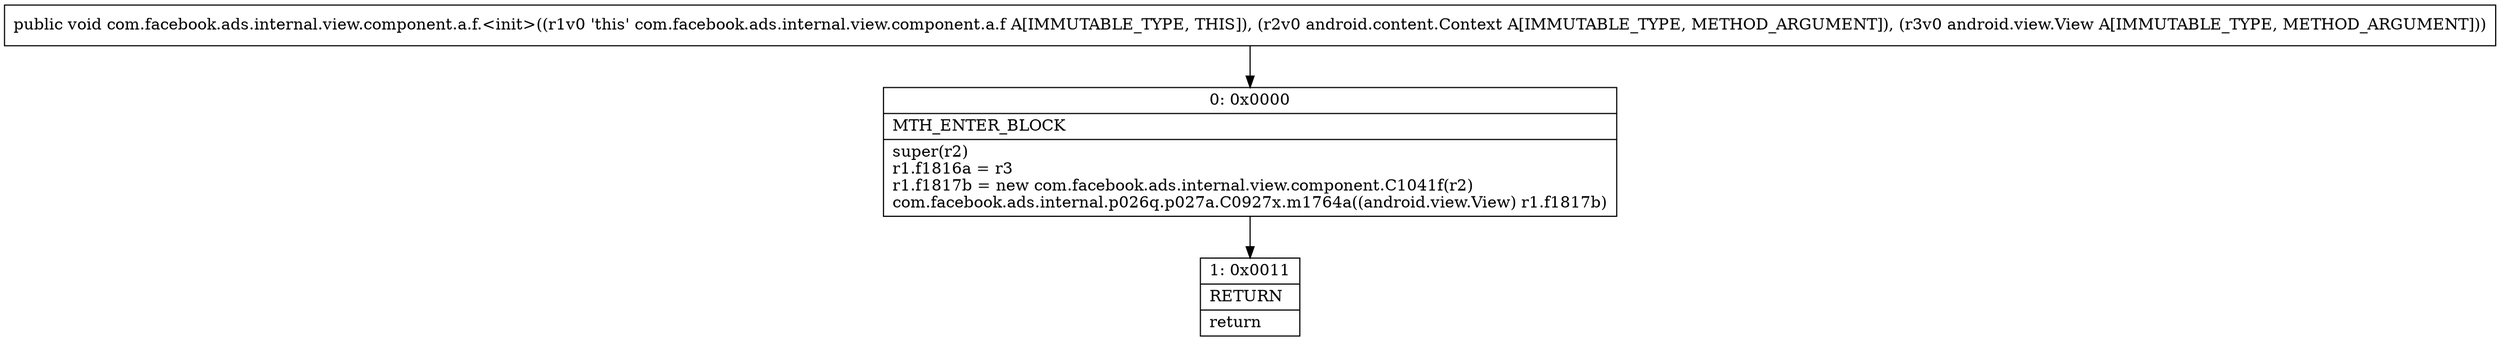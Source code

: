 digraph "CFG forcom.facebook.ads.internal.view.component.a.f.\<init\>(Landroid\/content\/Context;Landroid\/view\/View;)V" {
Node_0 [shape=record,label="{0\:\ 0x0000|MTH_ENTER_BLOCK\l|super(r2)\lr1.f1816a = r3\lr1.f1817b = new com.facebook.ads.internal.view.component.C1041f(r2)\lcom.facebook.ads.internal.p026q.p027a.C0927x.m1764a((android.view.View) r1.f1817b)\l}"];
Node_1 [shape=record,label="{1\:\ 0x0011|RETURN\l|return\l}"];
MethodNode[shape=record,label="{public void com.facebook.ads.internal.view.component.a.f.\<init\>((r1v0 'this' com.facebook.ads.internal.view.component.a.f A[IMMUTABLE_TYPE, THIS]), (r2v0 android.content.Context A[IMMUTABLE_TYPE, METHOD_ARGUMENT]), (r3v0 android.view.View A[IMMUTABLE_TYPE, METHOD_ARGUMENT])) }"];
MethodNode -> Node_0;
Node_0 -> Node_1;
}

